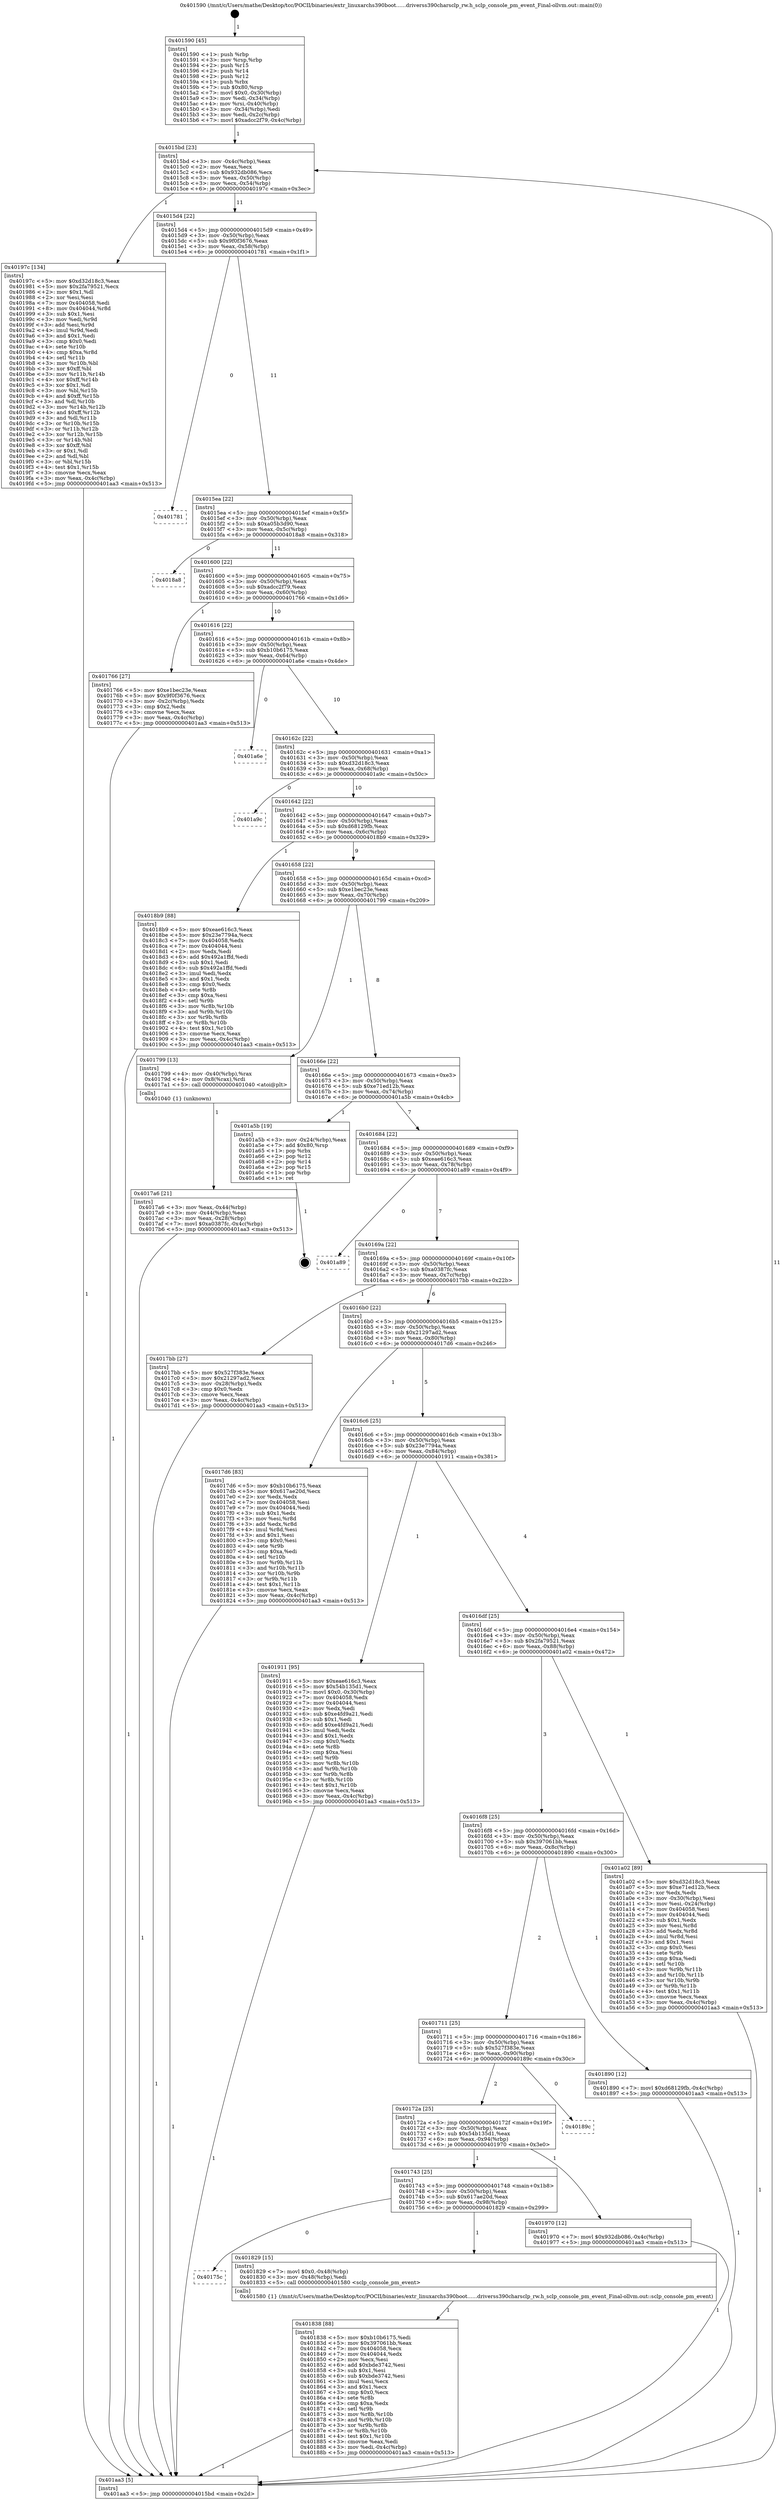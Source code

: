 digraph "0x401590" {
  label = "0x401590 (/mnt/c/Users/mathe/Desktop/tcc/POCII/binaries/extr_linuxarchs390boot......driverss390charsclp_rw.h_sclp_console_pm_event_Final-ollvm.out::main(0))"
  labelloc = "t"
  node[shape=record]

  Entry [label="",width=0.3,height=0.3,shape=circle,fillcolor=black,style=filled]
  "0x4015bd" [label="{
     0x4015bd [23]\l
     | [instrs]\l
     &nbsp;&nbsp;0x4015bd \<+3\>: mov -0x4c(%rbp),%eax\l
     &nbsp;&nbsp;0x4015c0 \<+2\>: mov %eax,%ecx\l
     &nbsp;&nbsp;0x4015c2 \<+6\>: sub $0x932db086,%ecx\l
     &nbsp;&nbsp;0x4015c8 \<+3\>: mov %eax,-0x50(%rbp)\l
     &nbsp;&nbsp;0x4015cb \<+3\>: mov %ecx,-0x54(%rbp)\l
     &nbsp;&nbsp;0x4015ce \<+6\>: je 000000000040197c \<main+0x3ec\>\l
  }"]
  "0x40197c" [label="{
     0x40197c [134]\l
     | [instrs]\l
     &nbsp;&nbsp;0x40197c \<+5\>: mov $0xd32d18c3,%eax\l
     &nbsp;&nbsp;0x401981 \<+5\>: mov $0x2fa79521,%ecx\l
     &nbsp;&nbsp;0x401986 \<+2\>: mov $0x1,%dl\l
     &nbsp;&nbsp;0x401988 \<+2\>: xor %esi,%esi\l
     &nbsp;&nbsp;0x40198a \<+7\>: mov 0x404058,%edi\l
     &nbsp;&nbsp;0x401991 \<+8\>: mov 0x404044,%r8d\l
     &nbsp;&nbsp;0x401999 \<+3\>: sub $0x1,%esi\l
     &nbsp;&nbsp;0x40199c \<+3\>: mov %edi,%r9d\l
     &nbsp;&nbsp;0x40199f \<+3\>: add %esi,%r9d\l
     &nbsp;&nbsp;0x4019a2 \<+4\>: imul %r9d,%edi\l
     &nbsp;&nbsp;0x4019a6 \<+3\>: and $0x1,%edi\l
     &nbsp;&nbsp;0x4019a9 \<+3\>: cmp $0x0,%edi\l
     &nbsp;&nbsp;0x4019ac \<+4\>: sete %r10b\l
     &nbsp;&nbsp;0x4019b0 \<+4\>: cmp $0xa,%r8d\l
     &nbsp;&nbsp;0x4019b4 \<+4\>: setl %r11b\l
     &nbsp;&nbsp;0x4019b8 \<+3\>: mov %r10b,%bl\l
     &nbsp;&nbsp;0x4019bb \<+3\>: xor $0xff,%bl\l
     &nbsp;&nbsp;0x4019be \<+3\>: mov %r11b,%r14b\l
     &nbsp;&nbsp;0x4019c1 \<+4\>: xor $0xff,%r14b\l
     &nbsp;&nbsp;0x4019c5 \<+3\>: xor $0x1,%dl\l
     &nbsp;&nbsp;0x4019c8 \<+3\>: mov %bl,%r15b\l
     &nbsp;&nbsp;0x4019cb \<+4\>: and $0xff,%r15b\l
     &nbsp;&nbsp;0x4019cf \<+3\>: and %dl,%r10b\l
     &nbsp;&nbsp;0x4019d2 \<+3\>: mov %r14b,%r12b\l
     &nbsp;&nbsp;0x4019d5 \<+4\>: and $0xff,%r12b\l
     &nbsp;&nbsp;0x4019d9 \<+3\>: and %dl,%r11b\l
     &nbsp;&nbsp;0x4019dc \<+3\>: or %r10b,%r15b\l
     &nbsp;&nbsp;0x4019df \<+3\>: or %r11b,%r12b\l
     &nbsp;&nbsp;0x4019e2 \<+3\>: xor %r12b,%r15b\l
     &nbsp;&nbsp;0x4019e5 \<+3\>: or %r14b,%bl\l
     &nbsp;&nbsp;0x4019e8 \<+3\>: xor $0xff,%bl\l
     &nbsp;&nbsp;0x4019eb \<+3\>: or $0x1,%dl\l
     &nbsp;&nbsp;0x4019ee \<+2\>: and %dl,%bl\l
     &nbsp;&nbsp;0x4019f0 \<+3\>: or %bl,%r15b\l
     &nbsp;&nbsp;0x4019f3 \<+4\>: test $0x1,%r15b\l
     &nbsp;&nbsp;0x4019f7 \<+3\>: cmovne %ecx,%eax\l
     &nbsp;&nbsp;0x4019fa \<+3\>: mov %eax,-0x4c(%rbp)\l
     &nbsp;&nbsp;0x4019fd \<+5\>: jmp 0000000000401aa3 \<main+0x513\>\l
  }"]
  "0x4015d4" [label="{
     0x4015d4 [22]\l
     | [instrs]\l
     &nbsp;&nbsp;0x4015d4 \<+5\>: jmp 00000000004015d9 \<main+0x49\>\l
     &nbsp;&nbsp;0x4015d9 \<+3\>: mov -0x50(%rbp),%eax\l
     &nbsp;&nbsp;0x4015dc \<+5\>: sub $0x9f0f3676,%eax\l
     &nbsp;&nbsp;0x4015e1 \<+3\>: mov %eax,-0x58(%rbp)\l
     &nbsp;&nbsp;0x4015e4 \<+6\>: je 0000000000401781 \<main+0x1f1\>\l
  }"]
  Exit [label="",width=0.3,height=0.3,shape=circle,fillcolor=black,style=filled,peripheries=2]
  "0x401781" [label="{
     0x401781\l
  }", style=dashed]
  "0x4015ea" [label="{
     0x4015ea [22]\l
     | [instrs]\l
     &nbsp;&nbsp;0x4015ea \<+5\>: jmp 00000000004015ef \<main+0x5f\>\l
     &nbsp;&nbsp;0x4015ef \<+3\>: mov -0x50(%rbp),%eax\l
     &nbsp;&nbsp;0x4015f2 \<+5\>: sub $0xa05b3d90,%eax\l
     &nbsp;&nbsp;0x4015f7 \<+3\>: mov %eax,-0x5c(%rbp)\l
     &nbsp;&nbsp;0x4015fa \<+6\>: je 00000000004018a8 \<main+0x318\>\l
  }"]
  "0x401838" [label="{
     0x401838 [88]\l
     | [instrs]\l
     &nbsp;&nbsp;0x401838 \<+5\>: mov $0xb10b6175,%edi\l
     &nbsp;&nbsp;0x40183d \<+5\>: mov $0x397061bb,%eax\l
     &nbsp;&nbsp;0x401842 \<+7\>: mov 0x404058,%ecx\l
     &nbsp;&nbsp;0x401849 \<+7\>: mov 0x404044,%edx\l
     &nbsp;&nbsp;0x401850 \<+2\>: mov %ecx,%esi\l
     &nbsp;&nbsp;0x401852 \<+6\>: add $0xbde3742,%esi\l
     &nbsp;&nbsp;0x401858 \<+3\>: sub $0x1,%esi\l
     &nbsp;&nbsp;0x40185b \<+6\>: sub $0xbde3742,%esi\l
     &nbsp;&nbsp;0x401861 \<+3\>: imul %esi,%ecx\l
     &nbsp;&nbsp;0x401864 \<+3\>: and $0x1,%ecx\l
     &nbsp;&nbsp;0x401867 \<+3\>: cmp $0x0,%ecx\l
     &nbsp;&nbsp;0x40186a \<+4\>: sete %r8b\l
     &nbsp;&nbsp;0x40186e \<+3\>: cmp $0xa,%edx\l
     &nbsp;&nbsp;0x401871 \<+4\>: setl %r9b\l
     &nbsp;&nbsp;0x401875 \<+3\>: mov %r8b,%r10b\l
     &nbsp;&nbsp;0x401878 \<+3\>: and %r9b,%r10b\l
     &nbsp;&nbsp;0x40187b \<+3\>: xor %r9b,%r8b\l
     &nbsp;&nbsp;0x40187e \<+3\>: or %r8b,%r10b\l
     &nbsp;&nbsp;0x401881 \<+4\>: test $0x1,%r10b\l
     &nbsp;&nbsp;0x401885 \<+3\>: cmovne %eax,%edi\l
     &nbsp;&nbsp;0x401888 \<+3\>: mov %edi,-0x4c(%rbp)\l
     &nbsp;&nbsp;0x40188b \<+5\>: jmp 0000000000401aa3 \<main+0x513\>\l
  }"]
  "0x4018a8" [label="{
     0x4018a8\l
  }", style=dashed]
  "0x401600" [label="{
     0x401600 [22]\l
     | [instrs]\l
     &nbsp;&nbsp;0x401600 \<+5\>: jmp 0000000000401605 \<main+0x75\>\l
     &nbsp;&nbsp;0x401605 \<+3\>: mov -0x50(%rbp),%eax\l
     &nbsp;&nbsp;0x401608 \<+5\>: sub $0xadcc2f79,%eax\l
     &nbsp;&nbsp;0x40160d \<+3\>: mov %eax,-0x60(%rbp)\l
     &nbsp;&nbsp;0x401610 \<+6\>: je 0000000000401766 \<main+0x1d6\>\l
  }"]
  "0x40175c" [label="{
     0x40175c\l
  }", style=dashed]
  "0x401766" [label="{
     0x401766 [27]\l
     | [instrs]\l
     &nbsp;&nbsp;0x401766 \<+5\>: mov $0xe1bec23e,%eax\l
     &nbsp;&nbsp;0x40176b \<+5\>: mov $0x9f0f3676,%ecx\l
     &nbsp;&nbsp;0x401770 \<+3\>: mov -0x2c(%rbp),%edx\l
     &nbsp;&nbsp;0x401773 \<+3\>: cmp $0x2,%edx\l
     &nbsp;&nbsp;0x401776 \<+3\>: cmovne %ecx,%eax\l
     &nbsp;&nbsp;0x401779 \<+3\>: mov %eax,-0x4c(%rbp)\l
     &nbsp;&nbsp;0x40177c \<+5\>: jmp 0000000000401aa3 \<main+0x513\>\l
  }"]
  "0x401616" [label="{
     0x401616 [22]\l
     | [instrs]\l
     &nbsp;&nbsp;0x401616 \<+5\>: jmp 000000000040161b \<main+0x8b\>\l
     &nbsp;&nbsp;0x40161b \<+3\>: mov -0x50(%rbp),%eax\l
     &nbsp;&nbsp;0x40161e \<+5\>: sub $0xb10b6175,%eax\l
     &nbsp;&nbsp;0x401623 \<+3\>: mov %eax,-0x64(%rbp)\l
     &nbsp;&nbsp;0x401626 \<+6\>: je 0000000000401a6e \<main+0x4de\>\l
  }"]
  "0x401aa3" [label="{
     0x401aa3 [5]\l
     | [instrs]\l
     &nbsp;&nbsp;0x401aa3 \<+5\>: jmp 00000000004015bd \<main+0x2d\>\l
  }"]
  "0x401590" [label="{
     0x401590 [45]\l
     | [instrs]\l
     &nbsp;&nbsp;0x401590 \<+1\>: push %rbp\l
     &nbsp;&nbsp;0x401591 \<+3\>: mov %rsp,%rbp\l
     &nbsp;&nbsp;0x401594 \<+2\>: push %r15\l
     &nbsp;&nbsp;0x401596 \<+2\>: push %r14\l
     &nbsp;&nbsp;0x401598 \<+2\>: push %r12\l
     &nbsp;&nbsp;0x40159a \<+1\>: push %rbx\l
     &nbsp;&nbsp;0x40159b \<+7\>: sub $0x80,%rsp\l
     &nbsp;&nbsp;0x4015a2 \<+7\>: movl $0x0,-0x30(%rbp)\l
     &nbsp;&nbsp;0x4015a9 \<+3\>: mov %edi,-0x34(%rbp)\l
     &nbsp;&nbsp;0x4015ac \<+4\>: mov %rsi,-0x40(%rbp)\l
     &nbsp;&nbsp;0x4015b0 \<+3\>: mov -0x34(%rbp),%edi\l
     &nbsp;&nbsp;0x4015b3 \<+3\>: mov %edi,-0x2c(%rbp)\l
     &nbsp;&nbsp;0x4015b6 \<+7\>: movl $0xadcc2f79,-0x4c(%rbp)\l
  }"]
  "0x401829" [label="{
     0x401829 [15]\l
     | [instrs]\l
     &nbsp;&nbsp;0x401829 \<+7\>: movl $0x0,-0x48(%rbp)\l
     &nbsp;&nbsp;0x401830 \<+3\>: mov -0x48(%rbp),%edi\l
     &nbsp;&nbsp;0x401833 \<+5\>: call 0000000000401580 \<sclp_console_pm_event\>\l
     | [calls]\l
     &nbsp;&nbsp;0x401580 \{1\} (/mnt/c/Users/mathe/Desktop/tcc/POCII/binaries/extr_linuxarchs390boot......driverss390charsclp_rw.h_sclp_console_pm_event_Final-ollvm.out::sclp_console_pm_event)\l
  }"]
  "0x401a6e" [label="{
     0x401a6e\l
  }", style=dashed]
  "0x40162c" [label="{
     0x40162c [22]\l
     | [instrs]\l
     &nbsp;&nbsp;0x40162c \<+5\>: jmp 0000000000401631 \<main+0xa1\>\l
     &nbsp;&nbsp;0x401631 \<+3\>: mov -0x50(%rbp),%eax\l
     &nbsp;&nbsp;0x401634 \<+5\>: sub $0xd32d18c3,%eax\l
     &nbsp;&nbsp;0x401639 \<+3\>: mov %eax,-0x68(%rbp)\l
     &nbsp;&nbsp;0x40163c \<+6\>: je 0000000000401a9c \<main+0x50c\>\l
  }"]
  "0x401743" [label="{
     0x401743 [25]\l
     | [instrs]\l
     &nbsp;&nbsp;0x401743 \<+5\>: jmp 0000000000401748 \<main+0x1b8\>\l
     &nbsp;&nbsp;0x401748 \<+3\>: mov -0x50(%rbp),%eax\l
     &nbsp;&nbsp;0x40174b \<+5\>: sub $0x617ae20d,%eax\l
     &nbsp;&nbsp;0x401750 \<+6\>: mov %eax,-0x98(%rbp)\l
     &nbsp;&nbsp;0x401756 \<+6\>: je 0000000000401829 \<main+0x299\>\l
  }"]
  "0x401a9c" [label="{
     0x401a9c\l
  }", style=dashed]
  "0x401642" [label="{
     0x401642 [22]\l
     | [instrs]\l
     &nbsp;&nbsp;0x401642 \<+5\>: jmp 0000000000401647 \<main+0xb7\>\l
     &nbsp;&nbsp;0x401647 \<+3\>: mov -0x50(%rbp),%eax\l
     &nbsp;&nbsp;0x40164a \<+5\>: sub $0xd68129fb,%eax\l
     &nbsp;&nbsp;0x40164f \<+3\>: mov %eax,-0x6c(%rbp)\l
     &nbsp;&nbsp;0x401652 \<+6\>: je 00000000004018b9 \<main+0x329\>\l
  }"]
  "0x401970" [label="{
     0x401970 [12]\l
     | [instrs]\l
     &nbsp;&nbsp;0x401970 \<+7\>: movl $0x932db086,-0x4c(%rbp)\l
     &nbsp;&nbsp;0x401977 \<+5\>: jmp 0000000000401aa3 \<main+0x513\>\l
  }"]
  "0x4018b9" [label="{
     0x4018b9 [88]\l
     | [instrs]\l
     &nbsp;&nbsp;0x4018b9 \<+5\>: mov $0xeae616c3,%eax\l
     &nbsp;&nbsp;0x4018be \<+5\>: mov $0x23e7794a,%ecx\l
     &nbsp;&nbsp;0x4018c3 \<+7\>: mov 0x404058,%edx\l
     &nbsp;&nbsp;0x4018ca \<+7\>: mov 0x404044,%esi\l
     &nbsp;&nbsp;0x4018d1 \<+2\>: mov %edx,%edi\l
     &nbsp;&nbsp;0x4018d3 \<+6\>: add $0x492a1ffd,%edi\l
     &nbsp;&nbsp;0x4018d9 \<+3\>: sub $0x1,%edi\l
     &nbsp;&nbsp;0x4018dc \<+6\>: sub $0x492a1ffd,%edi\l
     &nbsp;&nbsp;0x4018e2 \<+3\>: imul %edi,%edx\l
     &nbsp;&nbsp;0x4018e5 \<+3\>: and $0x1,%edx\l
     &nbsp;&nbsp;0x4018e8 \<+3\>: cmp $0x0,%edx\l
     &nbsp;&nbsp;0x4018eb \<+4\>: sete %r8b\l
     &nbsp;&nbsp;0x4018ef \<+3\>: cmp $0xa,%esi\l
     &nbsp;&nbsp;0x4018f2 \<+4\>: setl %r9b\l
     &nbsp;&nbsp;0x4018f6 \<+3\>: mov %r8b,%r10b\l
     &nbsp;&nbsp;0x4018f9 \<+3\>: and %r9b,%r10b\l
     &nbsp;&nbsp;0x4018fc \<+3\>: xor %r9b,%r8b\l
     &nbsp;&nbsp;0x4018ff \<+3\>: or %r8b,%r10b\l
     &nbsp;&nbsp;0x401902 \<+4\>: test $0x1,%r10b\l
     &nbsp;&nbsp;0x401906 \<+3\>: cmovne %ecx,%eax\l
     &nbsp;&nbsp;0x401909 \<+3\>: mov %eax,-0x4c(%rbp)\l
     &nbsp;&nbsp;0x40190c \<+5\>: jmp 0000000000401aa3 \<main+0x513\>\l
  }"]
  "0x401658" [label="{
     0x401658 [22]\l
     | [instrs]\l
     &nbsp;&nbsp;0x401658 \<+5\>: jmp 000000000040165d \<main+0xcd\>\l
     &nbsp;&nbsp;0x40165d \<+3\>: mov -0x50(%rbp),%eax\l
     &nbsp;&nbsp;0x401660 \<+5\>: sub $0xe1bec23e,%eax\l
     &nbsp;&nbsp;0x401665 \<+3\>: mov %eax,-0x70(%rbp)\l
     &nbsp;&nbsp;0x401668 \<+6\>: je 0000000000401799 \<main+0x209\>\l
  }"]
  "0x40172a" [label="{
     0x40172a [25]\l
     | [instrs]\l
     &nbsp;&nbsp;0x40172a \<+5\>: jmp 000000000040172f \<main+0x19f\>\l
     &nbsp;&nbsp;0x40172f \<+3\>: mov -0x50(%rbp),%eax\l
     &nbsp;&nbsp;0x401732 \<+5\>: sub $0x54b135d1,%eax\l
     &nbsp;&nbsp;0x401737 \<+6\>: mov %eax,-0x94(%rbp)\l
     &nbsp;&nbsp;0x40173d \<+6\>: je 0000000000401970 \<main+0x3e0\>\l
  }"]
  "0x401799" [label="{
     0x401799 [13]\l
     | [instrs]\l
     &nbsp;&nbsp;0x401799 \<+4\>: mov -0x40(%rbp),%rax\l
     &nbsp;&nbsp;0x40179d \<+4\>: mov 0x8(%rax),%rdi\l
     &nbsp;&nbsp;0x4017a1 \<+5\>: call 0000000000401040 \<atoi@plt\>\l
     | [calls]\l
     &nbsp;&nbsp;0x401040 \{1\} (unknown)\l
  }"]
  "0x40166e" [label="{
     0x40166e [22]\l
     | [instrs]\l
     &nbsp;&nbsp;0x40166e \<+5\>: jmp 0000000000401673 \<main+0xe3\>\l
     &nbsp;&nbsp;0x401673 \<+3\>: mov -0x50(%rbp),%eax\l
     &nbsp;&nbsp;0x401676 \<+5\>: sub $0xe71ed12b,%eax\l
     &nbsp;&nbsp;0x40167b \<+3\>: mov %eax,-0x74(%rbp)\l
     &nbsp;&nbsp;0x40167e \<+6\>: je 0000000000401a5b \<main+0x4cb\>\l
  }"]
  "0x4017a6" [label="{
     0x4017a6 [21]\l
     | [instrs]\l
     &nbsp;&nbsp;0x4017a6 \<+3\>: mov %eax,-0x44(%rbp)\l
     &nbsp;&nbsp;0x4017a9 \<+3\>: mov -0x44(%rbp),%eax\l
     &nbsp;&nbsp;0x4017ac \<+3\>: mov %eax,-0x28(%rbp)\l
     &nbsp;&nbsp;0x4017af \<+7\>: movl $0xa0387fc,-0x4c(%rbp)\l
     &nbsp;&nbsp;0x4017b6 \<+5\>: jmp 0000000000401aa3 \<main+0x513\>\l
  }"]
  "0x40189c" [label="{
     0x40189c\l
  }", style=dashed]
  "0x401a5b" [label="{
     0x401a5b [19]\l
     | [instrs]\l
     &nbsp;&nbsp;0x401a5b \<+3\>: mov -0x24(%rbp),%eax\l
     &nbsp;&nbsp;0x401a5e \<+7\>: add $0x80,%rsp\l
     &nbsp;&nbsp;0x401a65 \<+1\>: pop %rbx\l
     &nbsp;&nbsp;0x401a66 \<+2\>: pop %r12\l
     &nbsp;&nbsp;0x401a68 \<+2\>: pop %r14\l
     &nbsp;&nbsp;0x401a6a \<+2\>: pop %r15\l
     &nbsp;&nbsp;0x401a6c \<+1\>: pop %rbp\l
     &nbsp;&nbsp;0x401a6d \<+1\>: ret\l
  }"]
  "0x401684" [label="{
     0x401684 [22]\l
     | [instrs]\l
     &nbsp;&nbsp;0x401684 \<+5\>: jmp 0000000000401689 \<main+0xf9\>\l
     &nbsp;&nbsp;0x401689 \<+3\>: mov -0x50(%rbp),%eax\l
     &nbsp;&nbsp;0x40168c \<+5\>: sub $0xeae616c3,%eax\l
     &nbsp;&nbsp;0x401691 \<+3\>: mov %eax,-0x78(%rbp)\l
     &nbsp;&nbsp;0x401694 \<+6\>: je 0000000000401a89 \<main+0x4f9\>\l
  }"]
  "0x401711" [label="{
     0x401711 [25]\l
     | [instrs]\l
     &nbsp;&nbsp;0x401711 \<+5\>: jmp 0000000000401716 \<main+0x186\>\l
     &nbsp;&nbsp;0x401716 \<+3\>: mov -0x50(%rbp),%eax\l
     &nbsp;&nbsp;0x401719 \<+5\>: sub $0x527f383e,%eax\l
     &nbsp;&nbsp;0x40171e \<+6\>: mov %eax,-0x90(%rbp)\l
     &nbsp;&nbsp;0x401724 \<+6\>: je 000000000040189c \<main+0x30c\>\l
  }"]
  "0x401a89" [label="{
     0x401a89\l
  }", style=dashed]
  "0x40169a" [label="{
     0x40169a [22]\l
     | [instrs]\l
     &nbsp;&nbsp;0x40169a \<+5\>: jmp 000000000040169f \<main+0x10f\>\l
     &nbsp;&nbsp;0x40169f \<+3\>: mov -0x50(%rbp),%eax\l
     &nbsp;&nbsp;0x4016a2 \<+5\>: sub $0xa0387fc,%eax\l
     &nbsp;&nbsp;0x4016a7 \<+3\>: mov %eax,-0x7c(%rbp)\l
     &nbsp;&nbsp;0x4016aa \<+6\>: je 00000000004017bb \<main+0x22b\>\l
  }"]
  "0x401890" [label="{
     0x401890 [12]\l
     | [instrs]\l
     &nbsp;&nbsp;0x401890 \<+7\>: movl $0xd68129fb,-0x4c(%rbp)\l
     &nbsp;&nbsp;0x401897 \<+5\>: jmp 0000000000401aa3 \<main+0x513\>\l
  }"]
  "0x4017bb" [label="{
     0x4017bb [27]\l
     | [instrs]\l
     &nbsp;&nbsp;0x4017bb \<+5\>: mov $0x527f383e,%eax\l
     &nbsp;&nbsp;0x4017c0 \<+5\>: mov $0x21297ad2,%ecx\l
     &nbsp;&nbsp;0x4017c5 \<+3\>: mov -0x28(%rbp),%edx\l
     &nbsp;&nbsp;0x4017c8 \<+3\>: cmp $0x0,%edx\l
     &nbsp;&nbsp;0x4017cb \<+3\>: cmove %ecx,%eax\l
     &nbsp;&nbsp;0x4017ce \<+3\>: mov %eax,-0x4c(%rbp)\l
     &nbsp;&nbsp;0x4017d1 \<+5\>: jmp 0000000000401aa3 \<main+0x513\>\l
  }"]
  "0x4016b0" [label="{
     0x4016b0 [22]\l
     | [instrs]\l
     &nbsp;&nbsp;0x4016b0 \<+5\>: jmp 00000000004016b5 \<main+0x125\>\l
     &nbsp;&nbsp;0x4016b5 \<+3\>: mov -0x50(%rbp),%eax\l
     &nbsp;&nbsp;0x4016b8 \<+5\>: sub $0x21297ad2,%eax\l
     &nbsp;&nbsp;0x4016bd \<+3\>: mov %eax,-0x80(%rbp)\l
     &nbsp;&nbsp;0x4016c0 \<+6\>: je 00000000004017d6 \<main+0x246\>\l
  }"]
  "0x4016f8" [label="{
     0x4016f8 [25]\l
     | [instrs]\l
     &nbsp;&nbsp;0x4016f8 \<+5\>: jmp 00000000004016fd \<main+0x16d\>\l
     &nbsp;&nbsp;0x4016fd \<+3\>: mov -0x50(%rbp),%eax\l
     &nbsp;&nbsp;0x401700 \<+5\>: sub $0x397061bb,%eax\l
     &nbsp;&nbsp;0x401705 \<+6\>: mov %eax,-0x8c(%rbp)\l
     &nbsp;&nbsp;0x40170b \<+6\>: je 0000000000401890 \<main+0x300\>\l
  }"]
  "0x4017d6" [label="{
     0x4017d6 [83]\l
     | [instrs]\l
     &nbsp;&nbsp;0x4017d6 \<+5\>: mov $0xb10b6175,%eax\l
     &nbsp;&nbsp;0x4017db \<+5\>: mov $0x617ae20d,%ecx\l
     &nbsp;&nbsp;0x4017e0 \<+2\>: xor %edx,%edx\l
     &nbsp;&nbsp;0x4017e2 \<+7\>: mov 0x404058,%esi\l
     &nbsp;&nbsp;0x4017e9 \<+7\>: mov 0x404044,%edi\l
     &nbsp;&nbsp;0x4017f0 \<+3\>: sub $0x1,%edx\l
     &nbsp;&nbsp;0x4017f3 \<+3\>: mov %esi,%r8d\l
     &nbsp;&nbsp;0x4017f6 \<+3\>: add %edx,%r8d\l
     &nbsp;&nbsp;0x4017f9 \<+4\>: imul %r8d,%esi\l
     &nbsp;&nbsp;0x4017fd \<+3\>: and $0x1,%esi\l
     &nbsp;&nbsp;0x401800 \<+3\>: cmp $0x0,%esi\l
     &nbsp;&nbsp;0x401803 \<+4\>: sete %r9b\l
     &nbsp;&nbsp;0x401807 \<+3\>: cmp $0xa,%edi\l
     &nbsp;&nbsp;0x40180a \<+4\>: setl %r10b\l
     &nbsp;&nbsp;0x40180e \<+3\>: mov %r9b,%r11b\l
     &nbsp;&nbsp;0x401811 \<+3\>: and %r10b,%r11b\l
     &nbsp;&nbsp;0x401814 \<+3\>: xor %r10b,%r9b\l
     &nbsp;&nbsp;0x401817 \<+3\>: or %r9b,%r11b\l
     &nbsp;&nbsp;0x40181a \<+4\>: test $0x1,%r11b\l
     &nbsp;&nbsp;0x40181e \<+3\>: cmovne %ecx,%eax\l
     &nbsp;&nbsp;0x401821 \<+3\>: mov %eax,-0x4c(%rbp)\l
     &nbsp;&nbsp;0x401824 \<+5\>: jmp 0000000000401aa3 \<main+0x513\>\l
  }"]
  "0x4016c6" [label="{
     0x4016c6 [25]\l
     | [instrs]\l
     &nbsp;&nbsp;0x4016c6 \<+5\>: jmp 00000000004016cb \<main+0x13b\>\l
     &nbsp;&nbsp;0x4016cb \<+3\>: mov -0x50(%rbp),%eax\l
     &nbsp;&nbsp;0x4016ce \<+5\>: sub $0x23e7794a,%eax\l
     &nbsp;&nbsp;0x4016d3 \<+6\>: mov %eax,-0x84(%rbp)\l
     &nbsp;&nbsp;0x4016d9 \<+6\>: je 0000000000401911 \<main+0x381\>\l
  }"]
  "0x401a02" [label="{
     0x401a02 [89]\l
     | [instrs]\l
     &nbsp;&nbsp;0x401a02 \<+5\>: mov $0xd32d18c3,%eax\l
     &nbsp;&nbsp;0x401a07 \<+5\>: mov $0xe71ed12b,%ecx\l
     &nbsp;&nbsp;0x401a0c \<+2\>: xor %edx,%edx\l
     &nbsp;&nbsp;0x401a0e \<+3\>: mov -0x30(%rbp),%esi\l
     &nbsp;&nbsp;0x401a11 \<+3\>: mov %esi,-0x24(%rbp)\l
     &nbsp;&nbsp;0x401a14 \<+7\>: mov 0x404058,%esi\l
     &nbsp;&nbsp;0x401a1b \<+7\>: mov 0x404044,%edi\l
     &nbsp;&nbsp;0x401a22 \<+3\>: sub $0x1,%edx\l
     &nbsp;&nbsp;0x401a25 \<+3\>: mov %esi,%r8d\l
     &nbsp;&nbsp;0x401a28 \<+3\>: add %edx,%r8d\l
     &nbsp;&nbsp;0x401a2b \<+4\>: imul %r8d,%esi\l
     &nbsp;&nbsp;0x401a2f \<+3\>: and $0x1,%esi\l
     &nbsp;&nbsp;0x401a32 \<+3\>: cmp $0x0,%esi\l
     &nbsp;&nbsp;0x401a35 \<+4\>: sete %r9b\l
     &nbsp;&nbsp;0x401a39 \<+3\>: cmp $0xa,%edi\l
     &nbsp;&nbsp;0x401a3c \<+4\>: setl %r10b\l
     &nbsp;&nbsp;0x401a40 \<+3\>: mov %r9b,%r11b\l
     &nbsp;&nbsp;0x401a43 \<+3\>: and %r10b,%r11b\l
     &nbsp;&nbsp;0x401a46 \<+3\>: xor %r10b,%r9b\l
     &nbsp;&nbsp;0x401a49 \<+3\>: or %r9b,%r11b\l
     &nbsp;&nbsp;0x401a4c \<+4\>: test $0x1,%r11b\l
     &nbsp;&nbsp;0x401a50 \<+3\>: cmovne %ecx,%eax\l
     &nbsp;&nbsp;0x401a53 \<+3\>: mov %eax,-0x4c(%rbp)\l
     &nbsp;&nbsp;0x401a56 \<+5\>: jmp 0000000000401aa3 \<main+0x513\>\l
  }"]
  "0x401911" [label="{
     0x401911 [95]\l
     | [instrs]\l
     &nbsp;&nbsp;0x401911 \<+5\>: mov $0xeae616c3,%eax\l
     &nbsp;&nbsp;0x401916 \<+5\>: mov $0x54b135d1,%ecx\l
     &nbsp;&nbsp;0x40191b \<+7\>: movl $0x0,-0x30(%rbp)\l
     &nbsp;&nbsp;0x401922 \<+7\>: mov 0x404058,%edx\l
     &nbsp;&nbsp;0x401929 \<+7\>: mov 0x404044,%esi\l
     &nbsp;&nbsp;0x401930 \<+2\>: mov %edx,%edi\l
     &nbsp;&nbsp;0x401932 \<+6\>: sub $0xe4fd9a21,%edi\l
     &nbsp;&nbsp;0x401938 \<+3\>: sub $0x1,%edi\l
     &nbsp;&nbsp;0x40193b \<+6\>: add $0xe4fd9a21,%edi\l
     &nbsp;&nbsp;0x401941 \<+3\>: imul %edi,%edx\l
     &nbsp;&nbsp;0x401944 \<+3\>: and $0x1,%edx\l
     &nbsp;&nbsp;0x401947 \<+3\>: cmp $0x0,%edx\l
     &nbsp;&nbsp;0x40194a \<+4\>: sete %r8b\l
     &nbsp;&nbsp;0x40194e \<+3\>: cmp $0xa,%esi\l
     &nbsp;&nbsp;0x401951 \<+4\>: setl %r9b\l
     &nbsp;&nbsp;0x401955 \<+3\>: mov %r8b,%r10b\l
     &nbsp;&nbsp;0x401958 \<+3\>: and %r9b,%r10b\l
     &nbsp;&nbsp;0x40195b \<+3\>: xor %r9b,%r8b\l
     &nbsp;&nbsp;0x40195e \<+3\>: or %r8b,%r10b\l
     &nbsp;&nbsp;0x401961 \<+4\>: test $0x1,%r10b\l
     &nbsp;&nbsp;0x401965 \<+3\>: cmovne %ecx,%eax\l
     &nbsp;&nbsp;0x401968 \<+3\>: mov %eax,-0x4c(%rbp)\l
     &nbsp;&nbsp;0x40196b \<+5\>: jmp 0000000000401aa3 \<main+0x513\>\l
  }"]
  "0x4016df" [label="{
     0x4016df [25]\l
     | [instrs]\l
     &nbsp;&nbsp;0x4016df \<+5\>: jmp 00000000004016e4 \<main+0x154\>\l
     &nbsp;&nbsp;0x4016e4 \<+3\>: mov -0x50(%rbp),%eax\l
     &nbsp;&nbsp;0x4016e7 \<+5\>: sub $0x2fa79521,%eax\l
     &nbsp;&nbsp;0x4016ec \<+6\>: mov %eax,-0x88(%rbp)\l
     &nbsp;&nbsp;0x4016f2 \<+6\>: je 0000000000401a02 \<main+0x472\>\l
  }"]
  Entry -> "0x401590" [label=" 1"]
  "0x4015bd" -> "0x40197c" [label=" 1"]
  "0x4015bd" -> "0x4015d4" [label=" 11"]
  "0x401a5b" -> Exit [label=" 1"]
  "0x4015d4" -> "0x401781" [label=" 0"]
  "0x4015d4" -> "0x4015ea" [label=" 11"]
  "0x401a02" -> "0x401aa3" [label=" 1"]
  "0x4015ea" -> "0x4018a8" [label=" 0"]
  "0x4015ea" -> "0x401600" [label=" 11"]
  "0x40197c" -> "0x401aa3" [label=" 1"]
  "0x401600" -> "0x401766" [label=" 1"]
  "0x401600" -> "0x401616" [label=" 10"]
  "0x401766" -> "0x401aa3" [label=" 1"]
  "0x401590" -> "0x4015bd" [label=" 1"]
  "0x401aa3" -> "0x4015bd" [label=" 11"]
  "0x401970" -> "0x401aa3" [label=" 1"]
  "0x401616" -> "0x401a6e" [label=" 0"]
  "0x401616" -> "0x40162c" [label=" 10"]
  "0x401911" -> "0x401aa3" [label=" 1"]
  "0x40162c" -> "0x401a9c" [label=" 0"]
  "0x40162c" -> "0x401642" [label=" 10"]
  "0x401890" -> "0x401aa3" [label=" 1"]
  "0x401642" -> "0x4018b9" [label=" 1"]
  "0x401642" -> "0x401658" [label=" 9"]
  "0x401838" -> "0x401aa3" [label=" 1"]
  "0x401658" -> "0x401799" [label=" 1"]
  "0x401658" -> "0x40166e" [label=" 8"]
  "0x401799" -> "0x4017a6" [label=" 1"]
  "0x4017a6" -> "0x401aa3" [label=" 1"]
  "0x401743" -> "0x40175c" [label=" 0"]
  "0x40166e" -> "0x401a5b" [label=" 1"]
  "0x40166e" -> "0x401684" [label=" 7"]
  "0x401743" -> "0x401829" [label=" 1"]
  "0x401684" -> "0x401a89" [label=" 0"]
  "0x401684" -> "0x40169a" [label=" 7"]
  "0x40172a" -> "0x401743" [label=" 1"]
  "0x40169a" -> "0x4017bb" [label=" 1"]
  "0x40169a" -> "0x4016b0" [label=" 6"]
  "0x4017bb" -> "0x401aa3" [label=" 1"]
  "0x40172a" -> "0x401970" [label=" 1"]
  "0x4016b0" -> "0x4017d6" [label=" 1"]
  "0x4016b0" -> "0x4016c6" [label=" 5"]
  "0x4017d6" -> "0x401aa3" [label=" 1"]
  "0x401711" -> "0x40172a" [label=" 2"]
  "0x4016c6" -> "0x401911" [label=" 1"]
  "0x4016c6" -> "0x4016df" [label=" 4"]
  "0x401711" -> "0x40189c" [label=" 0"]
  "0x4016df" -> "0x401a02" [label=" 1"]
  "0x4016df" -> "0x4016f8" [label=" 3"]
  "0x401829" -> "0x401838" [label=" 1"]
  "0x4016f8" -> "0x401890" [label=" 1"]
  "0x4016f8" -> "0x401711" [label=" 2"]
  "0x4018b9" -> "0x401aa3" [label=" 1"]
}
